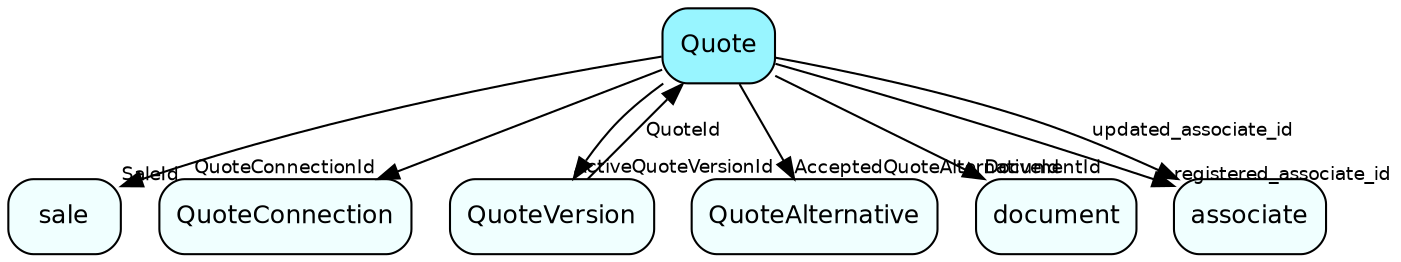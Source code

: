 digraph Quote  {
node [shape = box style="rounded, filled" fontname = "Helvetica" fontsize = "12" ]
edge [fontname = "Helvetica" fontsize = "9"]

Quote[fillcolor = "cadetblue1"]
sale[fillcolor = "azure1"]
QuoteConnection[fillcolor = "azure1"]
QuoteVersion[fillcolor = "azure1"]
QuoteAlternative[fillcolor = "azure1"]
document[fillcolor = "azure1"]
associate[fillcolor = "azure1"]
Quote -> sale [headlabel = "SaleId"]
Quote -> QuoteConnection [headlabel = "QuoteConnectionId"]
Quote -> QuoteVersion [headlabel = "ActiveQuoteVersionId"]
Quote -> QuoteAlternative [headlabel = "AcceptedQuoteAlternativeId"]
Quote -> document [headlabel = "DocumentId"]
Quote -> associate [headlabel = "registered_associate_id"]
Quote -> associate [label = "updated_associate_id"]
QuoteVersion -> Quote [label = "QuoteId"]
}
